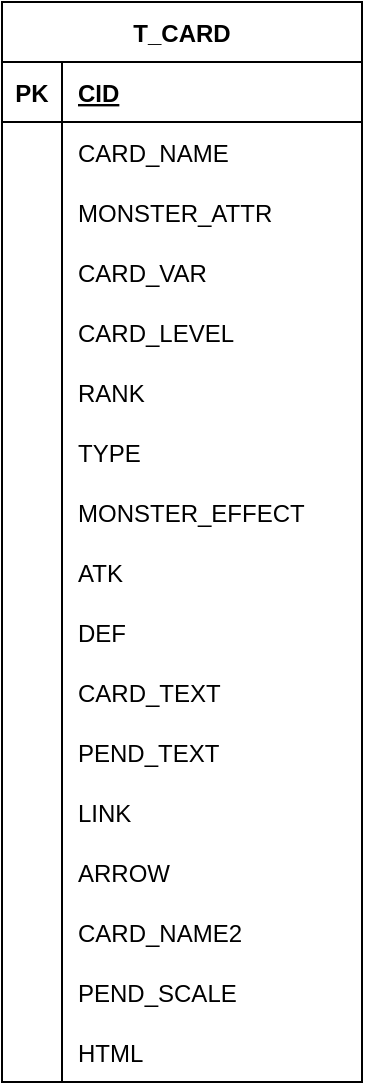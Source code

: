 <mxfile version="13.5.9" type="github">
  <diagram id="4AmQsNq8FdGpHhvC-Zwb" name="ページ1">
    <mxGraphModel dx="868" dy="411" grid="1" gridSize="10" guides="1" tooltips="1" connect="1" arrows="1" fold="1" page="1" pageScale="1" pageWidth="827" pageHeight="1169" math="0" shadow="0">
      <root>
        <mxCell id="0" />
        <mxCell id="1" parent="0" />
        <mxCell id="8kAUyr-kKLebmbYD-KWL-1" value="T_CARD" style="shape=table;startSize=30;container=1;collapsible=1;childLayout=tableLayout;fixedRows=1;rowLines=0;fontStyle=1;align=center;resizeLast=1;" parent="1" vertex="1">
          <mxGeometry x="580" y="40" width="180" height="540" as="geometry" />
        </mxCell>
        <mxCell id="8kAUyr-kKLebmbYD-KWL-2" value="" style="shape=partialRectangle;collapsible=0;dropTarget=0;pointerEvents=0;fillColor=none;top=0;left=0;bottom=1;right=0;points=[[0,0.5],[1,0.5]];portConstraint=eastwest;" parent="8kAUyr-kKLebmbYD-KWL-1" vertex="1">
          <mxGeometry y="30" width="180" height="30" as="geometry" />
        </mxCell>
        <mxCell id="8kAUyr-kKLebmbYD-KWL-3" value="PK" style="shape=partialRectangle;connectable=0;fillColor=none;top=0;left=0;bottom=0;right=0;fontStyle=1;overflow=hidden;" parent="8kAUyr-kKLebmbYD-KWL-2" vertex="1">
          <mxGeometry width="30" height="30" as="geometry" />
        </mxCell>
        <mxCell id="8kAUyr-kKLebmbYD-KWL-4" value="CID" style="shape=partialRectangle;connectable=0;fillColor=none;top=0;left=0;bottom=0;right=0;align=left;spacingLeft=6;fontStyle=5;overflow=hidden;" parent="8kAUyr-kKLebmbYD-KWL-2" vertex="1">
          <mxGeometry x="30" width="150" height="30" as="geometry" />
        </mxCell>
        <mxCell id="8kAUyr-kKLebmbYD-KWL-5" value="" style="shape=partialRectangle;collapsible=0;dropTarget=0;pointerEvents=0;fillColor=none;top=0;left=0;bottom=0;right=0;points=[[0,0.5],[1,0.5]];portConstraint=eastwest;" parent="8kAUyr-kKLebmbYD-KWL-1" vertex="1">
          <mxGeometry y="60" width="180" height="30" as="geometry" />
        </mxCell>
        <mxCell id="8kAUyr-kKLebmbYD-KWL-6" value="" style="shape=partialRectangle;connectable=0;fillColor=none;top=0;left=0;bottom=0;right=0;editable=1;overflow=hidden;" parent="8kAUyr-kKLebmbYD-KWL-5" vertex="1">
          <mxGeometry width="30" height="30" as="geometry" />
        </mxCell>
        <mxCell id="8kAUyr-kKLebmbYD-KWL-7" value="CARD_NAME" style="shape=partialRectangle;connectable=0;fillColor=none;top=0;left=0;bottom=0;right=0;align=left;spacingLeft=6;overflow=hidden;" parent="8kAUyr-kKLebmbYD-KWL-5" vertex="1">
          <mxGeometry x="30" width="150" height="30" as="geometry" />
        </mxCell>
        <mxCell id="8kAUyr-kKLebmbYD-KWL-14" value="" style="shape=partialRectangle;collapsible=0;dropTarget=0;pointerEvents=0;fillColor=none;top=0;left=0;bottom=0;right=0;points=[[0,0.5],[1,0.5]];portConstraint=eastwest;" parent="8kAUyr-kKLebmbYD-KWL-1" vertex="1">
          <mxGeometry y="90" width="180" height="30" as="geometry" />
        </mxCell>
        <mxCell id="8kAUyr-kKLebmbYD-KWL-15" value="" style="shape=partialRectangle;connectable=0;fillColor=none;top=0;left=0;bottom=0;right=0;editable=1;overflow=hidden;" parent="8kAUyr-kKLebmbYD-KWL-14" vertex="1">
          <mxGeometry width="30" height="30" as="geometry" />
        </mxCell>
        <mxCell id="8kAUyr-kKLebmbYD-KWL-16" value="MONSTER_ATTR" style="shape=partialRectangle;connectable=0;fillColor=none;top=0;left=0;bottom=0;right=0;align=left;spacingLeft=6;overflow=hidden;" parent="8kAUyr-kKLebmbYD-KWL-14" vertex="1">
          <mxGeometry x="30" width="150" height="30" as="geometry" />
        </mxCell>
        <mxCell id="8kAUyr-kKLebmbYD-KWL-11" value="" style="shape=partialRectangle;collapsible=0;dropTarget=0;pointerEvents=0;fillColor=none;top=0;left=0;bottom=0;right=0;points=[[0,0.5],[1,0.5]];portConstraint=eastwest;" parent="8kAUyr-kKLebmbYD-KWL-1" vertex="1">
          <mxGeometry y="120" width="180" height="30" as="geometry" />
        </mxCell>
        <mxCell id="8kAUyr-kKLebmbYD-KWL-12" value="" style="shape=partialRectangle;connectable=0;fillColor=none;top=0;left=0;bottom=0;right=0;editable=1;overflow=hidden;" parent="8kAUyr-kKLebmbYD-KWL-11" vertex="1">
          <mxGeometry width="30" height="30" as="geometry" />
        </mxCell>
        <mxCell id="8kAUyr-kKLebmbYD-KWL-13" value="CARD_VAR" style="shape=partialRectangle;connectable=0;fillColor=none;top=0;left=0;bottom=0;right=0;align=left;spacingLeft=6;overflow=hidden;" parent="8kAUyr-kKLebmbYD-KWL-11" vertex="1">
          <mxGeometry x="30" width="150" height="30" as="geometry" />
        </mxCell>
        <mxCell id="8kAUyr-kKLebmbYD-KWL-17" value="" style="shape=partialRectangle;collapsible=0;dropTarget=0;pointerEvents=0;fillColor=none;top=0;left=0;bottom=0;right=0;points=[[0,0.5],[1,0.5]];portConstraint=eastwest;" parent="8kAUyr-kKLebmbYD-KWL-1" vertex="1">
          <mxGeometry y="150" width="180" height="30" as="geometry" />
        </mxCell>
        <mxCell id="8kAUyr-kKLebmbYD-KWL-18" value="" style="shape=partialRectangle;connectable=0;fillColor=none;top=0;left=0;bottom=0;right=0;editable=1;overflow=hidden;" parent="8kAUyr-kKLebmbYD-KWL-17" vertex="1">
          <mxGeometry width="30" height="30" as="geometry" />
        </mxCell>
        <mxCell id="8kAUyr-kKLebmbYD-KWL-19" value="CARD_LEVEL" style="shape=partialRectangle;connectable=0;fillColor=none;top=0;left=0;bottom=0;right=0;align=left;spacingLeft=6;overflow=hidden;" parent="8kAUyr-kKLebmbYD-KWL-17" vertex="1">
          <mxGeometry x="30" width="150" height="30" as="geometry" />
        </mxCell>
        <mxCell id="8kAUyr-kKLebmbYD-KWL-20" value="" style="shape=partialRectangle;collapsible=0;dropTarget=0;pointerEvents=0;fillColor=none;top=0;left=0;bottom=0;right=0;points=[[0,0.5],[1,0.5]];portConstraint=eastwest;" parent="8kAUyr-kKLebmbYD-KWL-1" vertex="1">
          <mxGeometry y="180" width="180" height="30" as="geometry" />
        </mxCell>
        <mxCell id="8kAUyr-kKLebmbYD-KWL-21" value="" style="shape=partialRectangle;connectable=0;fillColor=none;top=0;left=0;bottom=0;right=0;editable=1;overflow=hidden;" parent="8kAUyr-kKLebmbYD-KWL-20" vertex="1">
          <mxGeometry width="30" height="30" as="geometry" />
        </mxCell>
        <mxCell id="8kAUyr-kKLebmbYD-KWL-22" value="RANK" style="shape=partialRectangle;connectable=0;fillColor=none;top=0;left=0;bottom=0;right=0;align=left;spacingLeft=6;overflow=hidden;" parent="8kAUyr-kKLebmbYD-KWL-20" vertex="1">
          <mxGeometry x="30" width="150" height="30" as="geometry" />
        </mxCell>
        <mxCell id="8kAUyr-kKLebmbYD-KWL-23" value="" style="shape=partialRectangle;collapsible=0;dropTarget=0;pointerEvents=0;fillColor=none;top=0;left=0;bottom=0;right=0;points=[[0,0.5],[1,0.5]];portConstraint=eastwest;" parent="8kAUyr-kKLebmbYD-KWL-1" vertex="1">
          <mxGeometry y="210" width="180" height="30" as="geometry" />
        </mxCell>
        <mxCell id="8kAUyr-kKLebmbYD-KWL-24" value="" style="shape=partialRectangle;connectable=0;fillColor=none;top=0;left=0;bottom=0;right=0;editable=1;overflow=hidden;" parent="8kAUyr-kKLebmbYD-KWL-23" vertex="1">
          <mxGeometry width="30" height="30" as="geometry" />
        </mxCell>
        <mxCell id="8kAUyr-kKLebmbYD-KWL-25" value="TYPE" style="shape=partialRectangle;connectable=0;fillColor=none;top=0;left=0;bottom=0;right=0;align=left;spacingLeft=6;overflow=hidden;" parent="8kAUyr-kKLebmbYD-KWL-23" vertex="1">
          <mxGeometry x="30" width="150" height="30" as="geometry" />
        </mxCell>
        <mxCell id="8kAUyr-kKLebmbYD-KWL-26" value="" style="shape=partialRectangle;collapsible=0;dropTarget=0;pointerEvents=0;fillColor=none;top=0;left=0;bottom=0;right=0;points=[[0,0.5],[1,0.5]];portConstraint=eastwest;" parent="8kAUyr-kKLebmbYD-KWL-1" vertex="1">
          <mxGeometry y="240" width="180" height="30" as="geometry" />
        </mxCell>
        <mxCell id="8kAUyr-kKLebmbYD-KWL-27" value="" style="shape=partialRectangle;connectable=0;fillColor=none;top=0;left=0;bottom=0;right=0;editable=1;overflow=hidden;" parent="8kAUyr-kKLebmbYD-KWL-26" vertex="1">
          <mxGeometry width="30" height="30" as="geometry" />
        </mxCell>
        <mxCell id="8kAUyr-kKLebmbYD-KWL-28" value="MONSTER_EFFECT" style="shape=partialRectangle;connectable=0;fillColor=none;top=0;left=0;bottom=0;right=0;align=left;spacingLeft=6;overflow=hidden;" parent="8kAUyr-kKLebmbYD-KWL-26" vertex="1">
          <mxGeometry x="30" width="150" height="30" as="geometry" />
        </mxCell>
        <mxCell id="8kAUyr-kKLebmbYD-KWL-29" value="" style="shape=partialRectangle;collapsible=0;dropTarget=0;pointerEvents=0;fillColor=none;top=0;left=0;bottom=0;right=0;points=[[0,0.5],[1,0.5]];portConstraint=eastwest;" parent="8kAUyr-kKLebmbYD-KWL-1" vertex="1">
          <mxGeometry y="270" width="180" height="30" as="geometry" />
        </mxCell>
        <mxCell id="8kAUyr-kKLebmbYD-KWL-30" value="" style="shape=partialRectangle;connectable=0;fillColor=none;top=0;left=0;bottom=0;right=0;editable=1;overflow=hidden;" parent="8kAUyr-kKLebmbYD-KWL-29" vertex="1">
          <mxGeometry width="30" height="30" as="geometry" />
        </mxCell>
        <mxCell id="8kAUyr-kKLebmbYD-KWL-31" value="ATK" style="shape=partialRectangle;connectable=0;fillColor=none;top=0;left=0;bottom=0;right=0;align=left;spacingLeft=6;overflow=hidden;" parent="8kAUyr-kKLebmbYD-KWL-29" vertex="1">
          <mxGeometry x="30" width="150" height="30" as="geometry" />
        </mxCell>
        <mxCell id="8kAUyr-kKLebmbYD-KWL-32" value="" style="shape=partialRectangle;collapsible=0;dropTarget=0;pointerEvents=0;fillColor=none;top=0;left=0;bottom=0;right=0;points=[[0,0.5],[1,0.5]];portConstraint=eastwest;" parent="8kAUyr-kKLebmbYD-KWL-1" vertex="1">
          <mxGeometry y="300" width="180" height="30" as="geometry" />
        </mxCell>
        <mxCell id="8kAUyr-kKLebmbYD-KWL-33" value="" style="shape=partialRectangle;connectable=0;fillColor=none;top=0;left=0;bottom=0;right=0;editable=1;overflow=hidden;" parent="8kAUyr-kKLebmbYD-KWL-32" vertex="1">
          <mxGeometry width="30" height="30" as="geometry" />
        </mxCell>
        <mxCell id="8kAUyr-kKLebmbYD-KWL-34" value="DEF" style="shape=partialRectangle;connectable=0;fillColor=none;top=0;left=0;bottom=0;right=0;align=left;spacingLeft=6;overflow=hidden;" parent="8kAUyr-kKLebmbYD-KWL-32" vertex="1">
          <mxGeometry x="30" width="150" height="30" as="geometry" />
        </mxCell>
        <mxCell id="8kAUyr-kKLebmbYD-KWL-35" value="" style="shape=partialRectangle;collapsible=0;dropTarget=0;pointerEvents=0;fillColor=none;top=0;left=0;bottom=0;right=0;points=[[0,0.5],[1,0.5]];portConstraint=eastwest;" parent="8kAUyr-kKLebmbYD-KWL-1" vertex="1">
          <mxGeometry y="330" width="180" height="30" as="geometry" />
        </mxCell>
        <mxCell id="8kAUyr-kKLebmbYD-KWL-36" value="" style="shape=partialRectangle;connectable=0;fillColor=none;top=0;left=0;bottom=0;right=0;editable=1;overflow=hidden;" parent="8kAUyr-kKLebmbYD-KWL-35" vertex="1">
          <mxGeometry width="30" height="30" as="geometry" />
        </mxCell>
        <mxCell id="8kAUyr-kKLebmbYD-KWL-37" value="CARD_TEXT" style="shape=partialRectangle;connectable=0;fillColor=none;top=0;left=0;bottom=0;right=0;align=left;spacingLeft=6;overflow=hidden;" parent="8kAUyr-kKLebmbYD-KWL-35" vertex="1">
          <mxGeometry x="30" width="150" height="30" as="geometry" />
        </mxCell>
        <mxCell id="8kAUyr-kKLebmbYD-KWL-38" value="" style="shape=partialRectangle;collapsible=0;dropTarget=0;pointerEvents=0;fillColor=none;top=0;left=0;bottom=0;right=0;points=[[0,0.5],[1,0.5]];portConstraint=eastwest;" parent="8kAUyr-kKLebmbYD-KWL-1" vertex="1">
          <mxGeometry y="360" width="180" height="30" as="geometry" />
        </mxCell>
        <mxCell id="8kAUyr-kKLebmbYD-KWL-39" value="" style="shape=partialRectangle;connectable=0;fillColor=none;top=0;left=0;bottom=0;right=0;editable=1;overflow=hidden;" parent="8kAUyr-kKLebmbYD-KWL-38" vertex="1">
          <mxGeometry width="30" height="30" as="geometry" />
        </mxCell>
        <mxCell id="8kAUyr-kKLebmbYD-KWL-40" value="PEND_TEXT" style="shape=partialRectangle;connectable=0;fillColor=none;top=0;left=0;bottom=0;right=0;align=left;spacingLeft=6;overflow=hidden;" parent="8kAUyr-kKLebmbYD-KWL-38" vertex="1">
          <mxGeometry x="30" width="150" height="30" as="geometry" />
        </mxCell>
        <mxCell id="8kAUyr-kKLebmbYD-KWL-41" value="" style="shape=partialRectangle;collapsible=0;dropTarget=0;pointerEvents=0;fillColor=none;top=0;left=0;bottom=0;right=0;points=[[0,0.5],[1,0.5]];portConstraint=eastwest;" parent="8kAUyr-kKLebmbYD-KWL-1" vertex="1">
          <mxGeometry y="390" width="180" height="30" as="geometry" />
        </mxCell>
        <mxCell id="8kAUyr-kKLebmbYD-KWL-42" value="" style="shape=partialRectangle;connectable=0;fillColor=none;top=0;left=0;bottom=0;right=0;editable=1;overflow=hidden;" parent="8kAUyr-kKLebmbYD-KWL-41" vertex="1">
          <mxGeometry width="30" height="30" as="geometry" />
        </mxCell>
        <mxCell id="8kAUyr-kKLebmbYD-KWL-43" value="LINK" style="shape=partialRectangle;connectable=0;fillColor=none;top=0;left=0;bottom=0;right=0;align=left;spacingLeft=6;overflow=hidden;" parent="8kAUyr-kKLebmbYD-KWL-41" vertex="1">
          <mxGeometry x="30" width="150" height="30" as="geometry" />
        </mxCell>
        <mxCell id="8kAUyr-kKLebmbYD-KWL-44" value="" style="shape=partialRectangle;collapsible=0;dropTarget=0;pointerEvents=0;fillColor=none;top=0;left=0;bottom=0;right=0;points=[[0,0.5],[1,0.5]];portConstraint=eastwest;" parent="8kAUyr-kKLebmbYD-KWL-1" vertex="1">
          <mxGeometry y="420" width="180" height="30" as="geometry" />
        </mxCell>
        <mxCell id="8kAUyr-kKLebmbYD-KWL-45" value="" style="shape=partialRectangle;connectable=0;fillColor=none;top=0;left=0;bottom=0;right=0;editable=1;overflow=hidden;" parent="8kAUyr-kKLebmbYD-KWL-44" vertex="1">
          <mxGeometry width="30" height="30" as="geometry" />
        </mxCell>
        <mxCell id="8kAUyr-kKLebmbYD-KWL-46" value="ARROW" style="shape=partialRectangle;connectable=0;fillColor=none;top=0;left=0;bottom=0;right=0;align=left;spacingLeft=6;overflow=hidden;" parent="8kAUyr-kKLebmbYD-KWL-44" vertex="1">
          <mxGeometry x="30" width="150" height="30" as="geometry" />
        </mxCell>
        <mxCell id="8kAUyr-kKLebmbYD-KWL-47" value="" style="shape=partialRectangle;collapsible=0;dropTarget=0;pointerEvents=0;fillColor=none;top=0;left=0;bottom=0;right=0;points=[[0,0.5],[1,0.5]];portConstraint=eastwest;" parent="8kAUyr-kKLebmbYD-KWL-1" vertex="1">
          <mxGeometry y="450" width="180" height="30" as="geometry" />
        </mxCell>
        <mxCell id="8kAUyr-kKLebmbYD-KWL-48" value="" style="shape=partialRectangle;connectable=0;fillColor=none;top=0;left=0;bottom=0;right=0;editable=1;overflow=hidden;" parent="8kAUyr-kKLebmbYD-KWL-47" vertex="1">
          <mxGeometry width="30" height="30" as="geometry" />
        </mxCell>
        <mxCell id="8kAUyr-kKLebmbYD-KWL-49" value="CARD_NAME2" style="shape=partialRectangle;connectable=0;fillColor=none;top=0;left=0;bottom=0;right=0;align=left;spacingLeft=6;overflow=hidden;" parent="8kAUyr-kKLebmbYD-KWL-47" vertex="1">
          <mxGeometry x="30" width="150" height="30" as="geometry" />
        </mxCell>
        <mxCell id="8kAUyr-kKLebmbYD-KWL-57" value="" style="shape=partialRectangle;collapsible=0;dropTarget=0;pointerEvents=0;fillColor=none;top=0;left=0;bottom=0;right=0;points=[[0,0.5],[1,0.5]];portConstraint=eastwest;" parent="8kAUyr-kKLebmbYD-KWL-1" vertex="1">
          <mxGeometry y="480" width="180" height="30" as="geometry" />
        </mxCell>
        <mxCell id="8kAUyr-kKLebmbYD-KWL-58" value="" style="shape=partialRectangle;connectable=0;fillColor=none;top=0;left=0;bottom=0;right=0;editable=1;overflow=hidden;" parent="8kAUyr-kKLebmbYD-KWL-57" vertex="1">
          <mxGeometry width="30" height="30" as="geometry" />
        </mxCell>
        <mxCell id="8kAUyr-kKLebmbYD-KWL-59" value="PEND_SCALE" style="shape=partialRectangle;connectable=0;fillColor=none;top=0;left=0;bottom=0;right=0;align=left;spacingLeft=6;overflow=hidden;" parent="8kAUyr-kKLebmbYD-KWL-57" vertex="1">
          <mxGeometry x="30" width="150" height="30" as="geometry" />
        </mxCell>
        <mxCell id="fswJxPVvl5GWb9ntLMnb-1" value="" style="shape=partialRectangle;collapsible=0;dropTarget=0;pointerEvents=0;fillColor=none;top=0;left=0;bottom=0;right=0;points=[[0,0.5],[1,0.5]];portConstraint=eastwest;" vertex="1" parent="8kAUyr-kKLebmbYD-KWL-1">
          <mxGeometry y="510" width="180" height="30" as="geometry" />
        </mxCell>
        <mxCell id="fswJxPVvl5GWb9ntLMnb-2" value="" style="shape=partialRectangle;connectable=0;fillColor=none;top=0;left=0;bottom=0;right=0;editable=1;overflow=hidden;" vertex="1" parent="fswJxPVvl5GWb9ntLMnb-1">
          <mxGeometry width="30" height="30" as="geometry" />
        </mxCell>
        <mxCell id="fswJxPVvl5GWb9ntLMnb-3" value="HTML" style="shape=partialRectangle;connectable=0;fillColor=none;top=0;left=0;bottom=0;right=0;align=left;spacingLeft=6;overflow=hidden;" vertex="1" parent="fswJxPVvl5GWb9ntLMnb-1">
          <mxGeometry x="30" width="150" height="30" as="geometry" />
        </mxCell>
      </root>
    </mxGraphModel>
  </diagram>
</mxfile>
